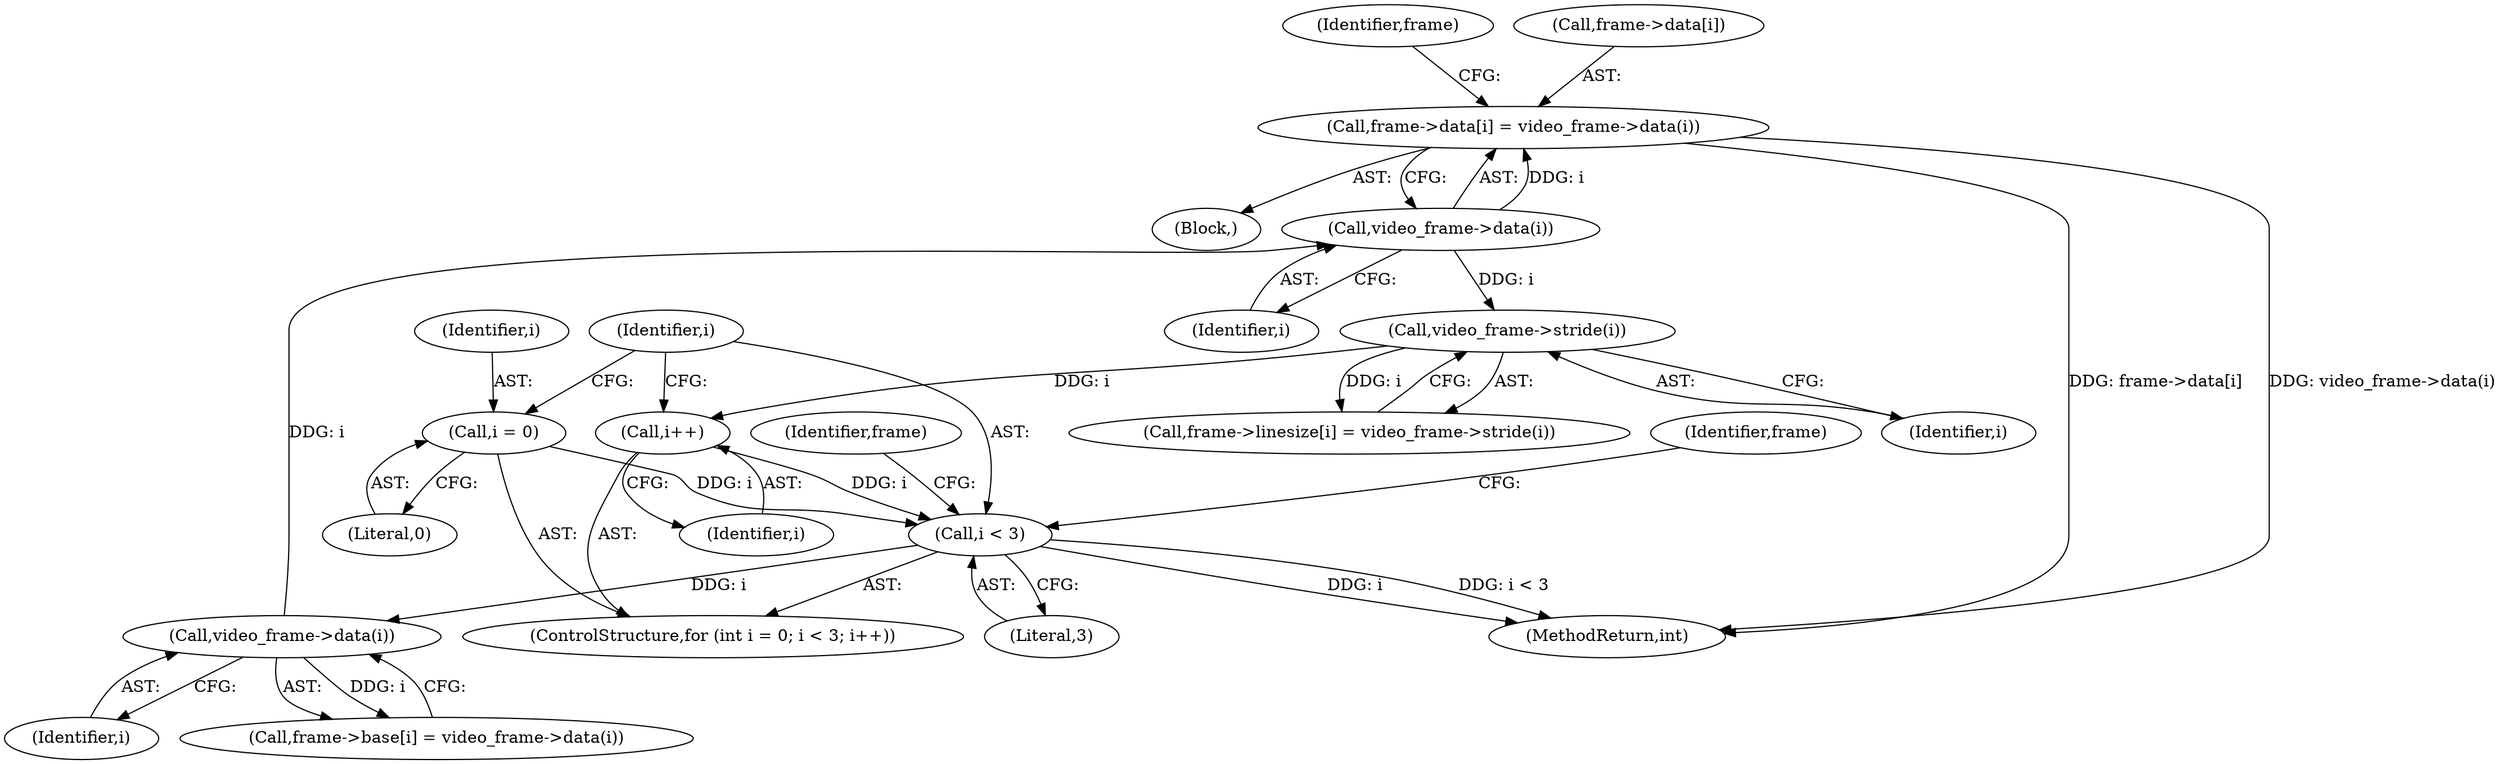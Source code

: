 digraph "0_Chrome_96e8ffb4e805c7266a2fc1fbe0e470052019bad9@array" {
"1000213" [label="(Call,frame->data[i] = video_frame->data(i))"];
"1000219" [label="(Call,video_frame->data(i))"];
"1000211" [label="(Call,video_frame->data(i))"];
"1000199" [label="(Call,i < 3)"];
"1000202" [label="(Call,i++)"];
"1000227" [label="(Call,video_frame->stride(i))"];
"1000196" [label="(Call,i = 0)"];
"1000212" [label="(Identifier,i)"];
"1000204" [label="(Block,)"];
"1000224" [label="(Identifier,frame)"];
"1000221" [label="(Call,frame->linesize[i] = video_frame->stride(i))"];
"1000220" [label="(Identifier,i)"];
"1000213" [label="(Call,frame->data[i] = video_frame->data(i))"];
"1000196" [label="(Call,i = 0)"];
"1000200" [label="(Identifier,i)"];
"1000211" [label="(Call,video_frame->data(i))"];
"1000208" [label="(Identifier,frame)"];
"1000228" [label="(Identifier,i)"];
"1000205" [label="(Call,frame->base[i] = video_frame->data(i))"];
"1000202" [label="(Call,i++)"];
"1000203" [label="(Identifier,i)"];
"1000214" [label="(Call,frame->data[i])"];
"1000199" [label="(Call,i < 3)"];
"1000269" [label="(MethodReturn,int)"];
"1000197" [label="(Identifier,i)"];
"1000227" [label="(Call,video_frame->stride(i))"];
"1000219" [label="(Call,video_frame->data(i))"];
"1000198" [label="(Literal,0)"];
"1000231" [label="(Identifier,frame)"];
"1000201" [label="(Literal,3)"];
"1000194" [label="(ControlStructure,for (int i = 0; i < 3; i++))"];
"1000213" -> "1000204"  [label="AST: "];
"1000213" -> "1000219"  [label="CFG: "];
"1000214" -> "1000213"  [label="AST: "];
"1000219" -> "1000213"  [label="AST: "];
"1000224" -> "1000213"  [label="CFG: "];
"1000213" -> "1000269"  [label="DDG: video_frame->data(i)"];
"1000213" -> "1000269"  [label="DDG: frame->data[i]"];
"1000219" -> "1000213"  [label="DDG: i"];
"1000219" -> "1000220"  [label="CFG: "];
"1000220" -> "1000219"  [label="AST: "];
"1000211" -> "1000219"  [label="DDG: i"];
"1000219" -> "1000227"  [label="DDG: i"];
"1000211" -> "1000205"  [label="AST: "];
"1000211" -> "1000212"  [label="CFG: "];
"1000212" -> "1000211"  [label="AST: "];
"1000205" -> "1000211"  [label="CFG: "];
"1000211" -> "1000205"  [label="DDG: i"];
"1000199" -> "1000211"  [label="DDG: i"];
"1000199" -> "1000194"  [label="AST: "];
"1000199" -> "1000201"  [label="CFG: "];
"1000200" -> "1000199"  [label="AST: "];
"1000201" -> "1000199"  [label="AST: "];
"1000208" -> "1000199"  [label="CFG: "];
"1000231" -> "1000199"  [label="CFG: "];
"1000199" -> "1000269"  [label="DDG: i"];
"1000199" -> "1000269"  [label="DDG: i < 3"];
"1000202" -> "1000199"  [label="DDG: i"];
"1000196" -> "1000199"  [label="DDG: i"];
"1000202" -> "1000194"  [label="AST: "];
"1000202" -> "1000203"  [label="CFG: "];
"1000203" -> "1000202"  [label="AST: "];
"1000200" -> "1000202"  [label="CFG: "];
"1000227" -> "1000202"  [label="DDG: i"];
"1000227" -> "1000221"  [label="AST: "];
"1000227" -> "1000228"  [label="CFG: "];
"1000228" -> "1000227"  [label="AST: "];
"1000221" -> "1000227"  [label="CFG: "];
"1000227" -> "1000221"  [label="DDG: i"];
"1000196" -> "1000194"  [label="AST: "];
"1000196" -> "1000198"  [label="CFG: "];
"1000197" -> "1000196"  [label="AST: "];
"1000198" -> "1000196"  [label="AST: "];
"1000200" -> "1000196"  [label="CFG: "];
}
